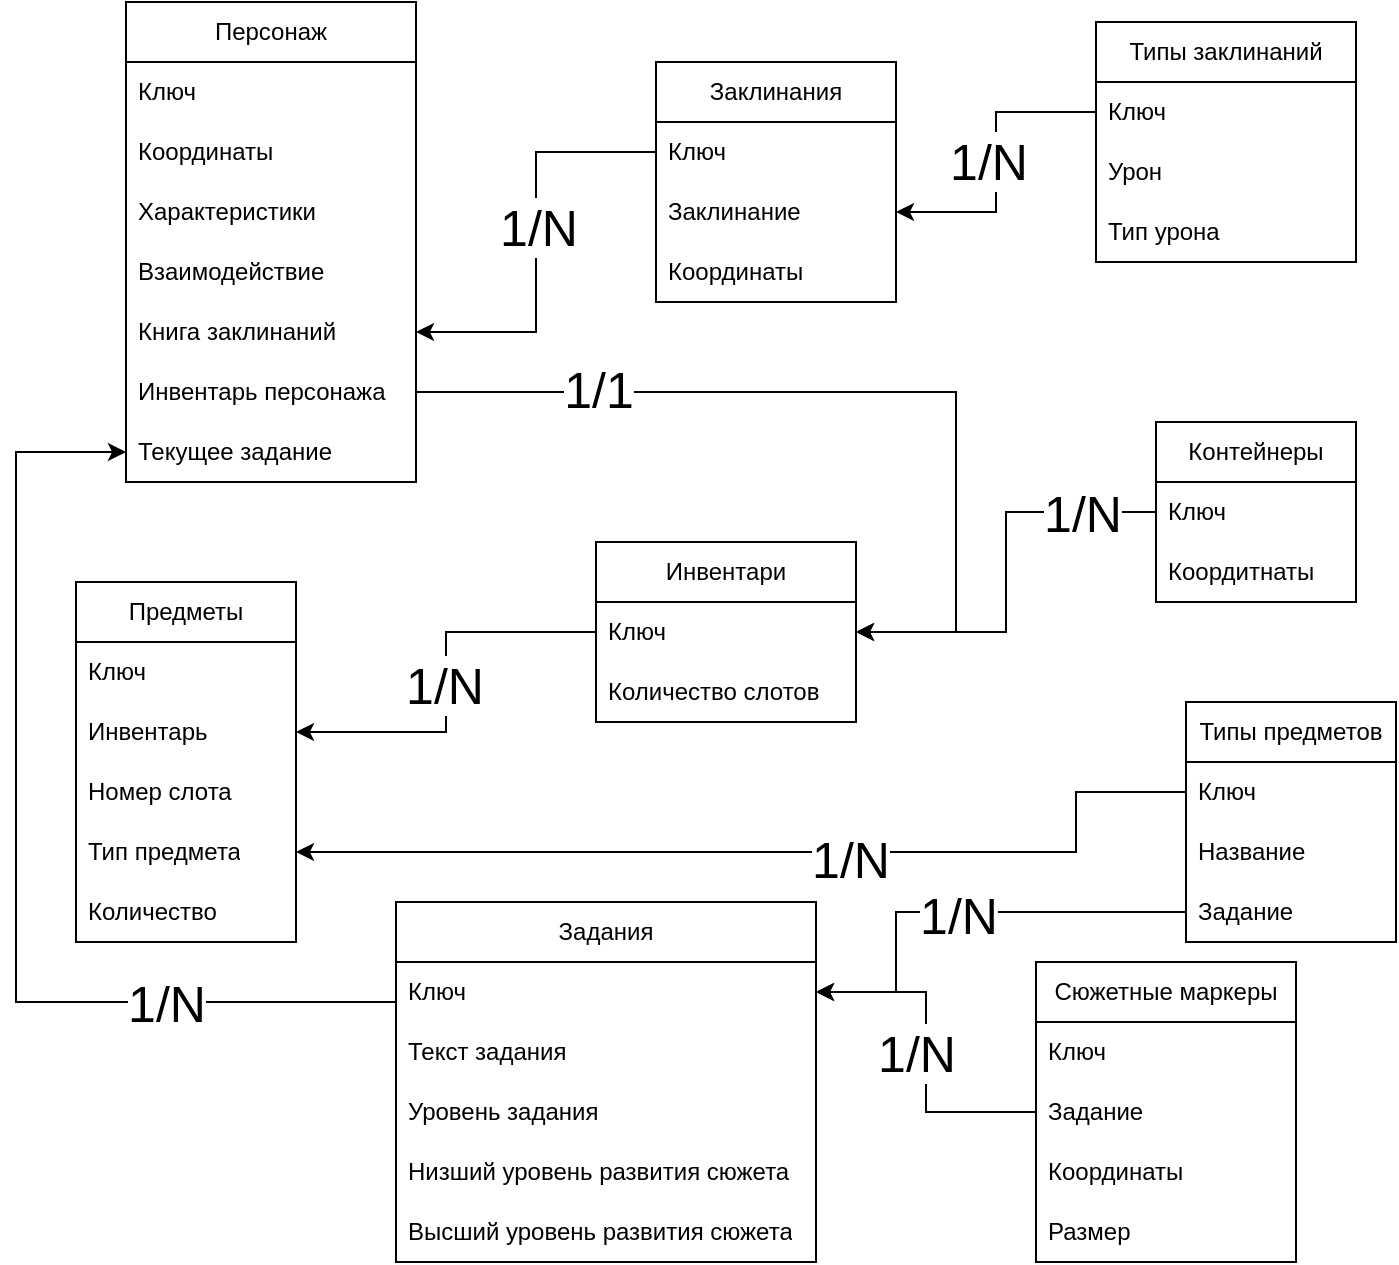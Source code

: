 <mxfile version="22.1.11" type="github">
  <diagram name="Page-1" id="ySlSw5_M_sLU7GGw0Z9M">
    <mxGraphModel dx="1256" dy="724" grid="1" gridSize="10" guides="1" tooltips="1" connect="1" arrows="1" fold="1" page="1" pageScale="1" pageWidth="827" pageHeight="1169" math="0" shadow="0">
      <root>
        <mxCell id="0" />
        <mxCell id="1" parent="0" />
        <mxCell id="CvdY9FGDeXSNJmlMAJMc-1" value="&lt;div&gt;Инвентари&lt;/div&gt;" style="swimlane;fontStyle=0;childLayout=stackLayout;horizontal=1;startSize=30;horizontalStack=0;resizeParent=1;resizeParentMax=0;resizeLast=0;collapsible=1;marginBottom=0;whiteSpace=wrap;html=1;" vertex="1" parent="1">
          <mxGeometry x="350" y="290" width="130" height="90" as="geometry" />
        </mxCell>
        <mxCell id="CvdY9FGDeXSNJmlMAJMc-2" value="&lt;div&gt;Ключ&lt;/div&gt;" style="text;strokeColor=none;fillColor=none;align=left;verticalAlign=middle;spacingLeft=4;spacingRight=4;overflow=hidden;points=[[0,0.5],[1,0.5]];portConstraint=eastwest;rotatable=0;whiteSpace=wrap;html=1;" vertex="1" parent="CvdY9FGDeXSNJmlMAJMc-1">
          <mxGeometry y="30" width="130" height="30" as="geometry" />
        </mxCell>
        <mxCell id="CvdY9FGDeXSNJmlMAJMc-3" value="Количество слотов" style="text;strokeColor=none;fillColor=none;align=left;verticalAlign=middle;spacingLeft=4;spacingRight=4;overflow=hidden;points=[[0,0.5],[1,0.5]];portConstraint=eastwest;rotatable=0;whiteSpace=wrap;html=1;" vertex="1" parent="CvdY9FGDeXSNJmlMAJMc-1">
          <mxGeometry y="60" width="130" height="30" as="geometry" />
        </mxCell>
        <mxCell id="CvdY9FGDeXSNJmlMAJMc-4" value="&lt;div&gt;Персонаж&lt;/div&gt;" style="swimlane;fontStyle=0;childLayout=stackLayout;horizontal=1;startSize=30;horizontalStack=0;resizeParent=1;resizeParentMax=0;resizeLast=0;collapsible=1;marginBottom=0;whiteSpace=wrap;html=1;" vertex="1" parent="1">
          <mxGeometry x="115" y="20" width="145" height="240" as="geometry" />
        </mxCell>
        <mxCell id="CvdY9FGDeXSNJmlMAJMc-5" value="Ключ" style="text;strokeColor=none;fillColor=none;align=left;verticalAlign=middle;spacingLeft=4;spacingRight=4;overflow=hidden;points=[[0,0.5],[1,0.5]];portConstraint=eastwest;rotatable=0;whiteSpace=wrap;html=1;" vertex="1" parent="CvdY9FGDeXSNJmlMAJMc-4">
          <mxGeometry y="30" width="145" height="30" as="geometry" />
        </mxCell>
        <mxCell id="CvdY9FGDeXSNJmlMAJMc-6" value="Координаты" style="text;strokeColor=none;fillColor=none;align=left;verticalAlign=middle;spacingLeft=4;spacingRight=4;overflow=hidden;points=[[0,0.5],[1,0.5]];portConstraint=eastwest;rotatable=0;whiteSpace=wrap;html=1;" vertex="1" parent="CvdY9FGDeXSNJmlMAJMc-4">
          <mxGeometry y="60" width="145" height="30" as="geometry" />
        </mxCell>
        <mxCell id="CvdY9FGDeXSNJmlMAJMc-7" value="Характеристики" style="text;strokeColor=none;fillColor=none;align=left;verticalAlign=middle;spacingLeft=4;spacingRight=4;overflow=hidden;points=[[0,0.5],[1,0.5]];portConstraint=eastwest;rotatable=0;whiteSpace=wrap;html=1;" vertex="1" parent="CvdY9FGDeXSNJmlMAJMc-4">
          <mxGeometry y="90" width="145" height="30" as="geometry" />
        </mxCell>
        <mxCell id="CvdY9FGDeXSNJmlMAJMc-8" value="Взаимодействие" style="text;strokeColor=none;fillColor=none;align=left;verticalAlign=middle;spacingLeft=4;spacingRight=4;overflow=hidden;points=[[0,0.5],[1,0.5]];portConstraint=eastwest;rotatable=0;whiteSpace=wrap;html=1;" vertex="1" parent="CvdY9FGDeXSNJmlMAJMc-4">
          <mxGeometry y="120" width="145" height="30" as="geometry" />
        </mxCell>
        <mxCell id="CvdY9FGDeXSNJmlMAJMc-9" value="Книга заклинаний" style="text;strokeColor=none;fillColor=none;align=left;verticalAlign=middle;spacingLeft=4;spacingRight=4;overflow=hidden;points=[[0,0.5],[1,0.5]];portConstraint=eastwest;rotatable=0;whiteSpace=wrap;html=1;" vertex="1" parent="CvdY9FGDeXSNJmlMAJMc-4">
          <mxGeometry y="150" width="145" height="30" as="geometry" />
        </mxCell>
        <mxCell id="CvdY9FGDeXSNJmlMAJMc-10" value="&lt;div&gt;Инвентарь персонажа&lt;br&gt;&lt;/div&gt;" style="text;strokeColor=none;fillColor=none;align=left;verticalAlign=middle;spacingLeft=4;spacingRight=4;overflow=hidden;points=[[0,0.5],[1,0.5]];portConstraint=eastwest;rotatable=0;whiteSpace=wrap;html=1;" vertex="1" parent="CvdY9FGDeXSNJmlMAJMc-4">
          <mxGeometry y="180" width="145" height="30" as="geometry" />
        </mxCell>
        <mxCell id="CvdY9FGDeXSNJmlMAJMc-11" value="Текущее задание" style="text;strokeColor=none;fillColor=none;align=left;verticalAlign=middle;spacingLeft=4;spacingRight=4;overflow=hidden;points=[[0,0.5],[1,0.5]];portConstraint=eastwest;rotatable=0;whiteSpace=wrap;html=1;" vertex="1" parent="CvdY9FGDeXSNJmlMAJMc-4">
          <mxGeometry y="210" width="145" height="30" as="geometry" />
        </mxCell>
        <mxCell id="CvdY9FGDeXSNJmlMAJMc-12" value="Задания" style="swimlane;fontStyle=0;childLayout=stackLayout;horizontal=1;startSize=30;horizontalStack=0;resizeParent=1;resizeParentMax=0;resizeLast=0;collapsible=1;marginBottom=0;whiteSpace=wrap;html=1;" vertex="1" parent="1">
          <mxGeometry x="250" y="470" width="210" height="180" as="geometry" />
        </mxCell>
        <mxCell id="CvdY9FGDeXSNJmlMAJMc-13" value="Ключ" style="text;strokeColor=none;fillColor=none;align=left;verticalAlign=middle;spacingLeft=4;spacingRight=4;overflow=hidden;points=[[0,0.5],[1,0.5]];portConstraint=eastwest;rotatable=0;whiteSpace=wrap;html=1;" vertex="1" parent="CvdY9FGDeXSNJmlMAJMc-12">
          <mxGeometry y="30" width="210" height="30" as="geometry" />
        </mxCell>
        <mxCell id="CvdY9FGDeXSNJmlMAJMc-14" value="Текст задания" style="text;strokeColor=none;fillColor=none;align=left;verticalAlign=middle;spacingLeft=4;spacingRight=4;overflow=hidden;points=[[0,0.5],[1,0.5]];portConstraint=eastwest;rotatable=0;whiteSpace=wrap;html=1;" vertex="1" parent="CvdY9FGDeXSNJmlMAJMc-12">
          <mxGeometry y="60" width="210" height="30" as="geometry" />
        </mxCell>
        <mxCell id="CvdY9FGDeXSNJmlMAJMc-15" value="Уровень задания" style="text;strokeColor=none;fillColor=none;align=left;verticalAlign=middle;spacingLeft=4;spacingRight=4;overflow=hidden;points=[[0,0.5],[1,0.5]];portConstraint=eastwest;rotatable=0;whiteSpace=wrap;html=1;" vertex="1" parent="CvdY9FGDeXSNJmlMAJMc-12">
          <mxGeometry y="90" width="210" height="30" as="geometry" />
        </mxCell>
        <mxCell id="CvdY9FGDeXSNJmlMAJMc-16" value="Низший уровень развития сюжета" style="text;strokeColor=none;fillColor=none;align=left;verticalAlign=middle;spacingLeft=4;spacingRight=4;overflow=hidden;points=[[0,0.5],[1,0.5]];portConstraint=eastwest;rotatable=0;whiteSpace=wrap;html=1;" vertex="1" parent="CvdY9FGDeXSNJmlMAJMc-12">
          <mxGeometry y="120" width="210" height="30" as="geometry" />
        </mxCell>
        <mxCell id="CvdY9FGDeXSNJmlMAJMc-17" value="Высший уровень развития сюжета" style="text;strokeColor=none;fillColor=none;align=left;verticalAlign=middle;spacingLeft=4;spacingRight=4;overflow=hidden;points=[[0,0.5],[1,0.5]];portConstraint=eastwest;rotatable=0;whiteSpace=wrap;html=1;" vertex="1" parent="CvdY9FGDeXSNJmlMAJMc-12">
          <mxGeometry y="150" width="210" height="30" as="geometry" />
        </mxCell>
        <mxCell id="CvdY9FGDeXSNJmlMAJMc-18" value="Заклинания" style="swimlane;fontStyle=0;childLayout=stackLayout;horizontal=1;startSize=30;horizontalStack=0;resizeParent=1;resizeParentMax=0;resizeLast=0;collapsible=1;marginBottom=0;whiteSpace=wrap;html=1;" vertex="1" parent="1">
          <mxGeometry x="380" y="50" width="120" height="120" as="geometry" />
        </mxCell>
        <mxCell id="CvdY9FGDeXSNJmlMAJMc-19" value="&lt;div&gt;Ключ&lt;/div&gt;" style="text;strokeColor=none;fillColor=none;align=left;verticalAlign=middle;spacingLeft=4;spacingRight=4;overflow=hidden;points=[[0,0.5],[1,0.5]];portConstraint=eastwest;rotatable=0;whiteSpace=wrap;html=1;" vertex="1" parent="CvdY9FGDeXSNJmlMAJMc-18">
          <mxGeometry y="30" width="120" height="30" as="geometry" />
        </mxCell>
        <mxCell id="CvdY9FGDeXSNJmlMAJMc-20" value="Заклинание" style="text;strokeColor=none;fillColor=none;align=left;verticalAlign=middle;spacingLeft=4;spacingRight=4;overflow=hidden;points=[[0,0.5],[1,0.5]];portConstraint=eastwest;rotatable=0;whiteSpace=wrap;html=1;" vertex="1" parent="CvdY9FGDeXSNJmlMAJMc-18">
          <mxGeometry y="60" width="120" height="30" as="geometry" />
        </mxCell>
        <mxCell id="CvdY9FGDeXSNJmlMAJMc-21" value="Координаты" style="text;strokeColor=none;fillColor=none;align=left;verticalAlign=middle;spacingLeft=4;spacingRight=4;overflow=hidden;points=[[0,0.5],[1,0.5]];portConstraint=eastwest;rotatable=0;whiteSpace=wrap;html=1;" vertex="1" parent="CvdY9FGDeXSNJmlMAJMc-18">
          <mxGeometry y="90" width="120" height="30" as="geometry" />
        </mxCell>
        <mxCell id="CvdY9FGDeXSNJmlMAJMc-22" value="Контейнеры" style="swimlane;fontStyle=0;childLayout=stackLayout;horizontal=1;startSize=30;horizontalStack=0;resizeParent=1;resizeParentMax=0;resizeLast=0;collapsible=1;marginBottom=0;whiteSpace=wrap;html=1;" vertex="1" parent="1">
          <mxGeometry x="630" y="230" width="100" height="90" as="geometry" />
        </mxCell>
        <mxCell id="CvdY9FGDeXSNJmlMAJMc-23" value="Ключ" style="text;strokeColor=none;fillColor=none;align=left;verticalAlign=middle;spacingLeft=4;spacingRight=4;overflow=hidden;points=[[0,0.5],[1,0.5]];portConstraint=eastwest;rotatable=0;whiteSpace=wrap;html=1;" vertex="1" parent="CvdY9FGDeXSNJmlMAJMc-22">
          <mxGeometry y="30" width="100" height="30" as="geometry" />
        </mxCell>
        <mxCell id="CvdY9FGDeXSNJmlMAJMc-24" value="Коордитнаты" style="text;strokeColor=none;fillColor=none;align=left;verticalAlign=middle;spacingLeft=4;spacingRight=4;overflow=hidden;points=[[0,0.5],[1,0.5]];portConstraint=eastwest;rotatable=0;whiteSpace=wrap;html=1;" vertex="1" parent="CvdY9FGDeXSNJmlMAJMc-22">
          <mxGeometry y="60" width="100" height="30" as="geometry" />
        </mxCell>
        <mxCell id="CvdY9FGDeXSNJmlMAJMc-25" value="&lt;div&gt;Типы заклинаний&lt;/div&gt;" style="swimlane;fontStyle=0;childLayout=stackLayout;horizontal=1;startSize=30;horizontalStack=0;resizeParent=1;resizeParentMax=0;resizeLast=0;collapsible=1;marginBottom=0;whiteSpace=wrap;html=1;" vertex="1" parent="1">
          <mxGeometry x="600" y="30" width="130" height="120" as="geometry" />
        </mxCell>
        <mxCell id="CvdY9FGDeXSNJmlMAJMc-26" value="&lt;div&gt;Ключ&lt;/div&gt;" style="text;strokeColor=none;fillColor=none;align=left;verticalAlign=middle;spacingLeft=4;spacingRight=4;overflow=hidden;points=[[0,0.5],[1,0.5]];portConstraint=eastwest;rotatable=0;whiteSpace=wrap;html=1;" vertex="1" parent="CvdY9FGDeXSNJmlMAJMc-25">
          <mxGeometry y="30" width="130" height="30" as="geometry" />
        </mxCell>
        <mxCell id="CvdY9FGDeXSNJmlMAJMc-27" value="Урон" style="text;strokeColor=none;fillColor=none;align=left;verticalAlign=middle;spacingLeft=4;spacingRight=4;overflow=hidden;points=[[0,0.5],[1,0.5]];portConstraint=eastwest;rotatable=0;whiteSpace=wrap;html=1;" vertex="1" parent="CvdY9FGDeXSNJmlMAJMc-25">
          <mxGeometry y="60" width="130" height="30" as="geometry" />
        </mxCell>
        <mxCell id="CvdY9FGDeXSNJmlMAJMc-28" value="Тип урона" style="text;strokeColor=none;fillColor=none;align=left;verticalAlign=middle;spacingLeft=4;spacingRight=4;overflow=hidden;points=[[0,0.5],[1,0.5]];portConstraint=eastwest;rotatable=0;whiteSpace=wrap;html=1;" vertex="1" parent="CvdY9FGDeXSNJmlMAJMc-25">
          <mxGeometry y="90" width="130" height="30" as="geometry" />
        </mxCell>
        <mxCell id="CvdY9FGDeXSNJmlMAJMc-29" style="edgeStyle=orthogonalEdgeStyle;rounded=0;orthogonalLoop=1;jettySize=auto;html=1;" edge="1" parent="1" source="CvdY9FGDeXSNJmlMAJMc-26" target="CvdY9FGDeXSNJmlMAJMc-20">
          <mxGeometry relative="1" as="geometry" />
        </mxCell>
        <mxCell id="CvdY9FGDeXSNJmlMAJMc-30" value="&lt;font style=&quot;font-size: 25px;&quot;&gt;1/N&lt;/font&gt;" style="edgeLabel;html=1;align=center;verticalAlign=middle;resizable=0;points=[];" vertex="1" connectable="0" parent="CvdY9FGDeXSNJmlMAJMc-29">
          <mxGeometry x="-0.011" y="-4" relative="1" as="geometry">
            <mxPoint as="offset" />
          </mxGeometry>
        </mxCell>
        <mxCell id="CvdY9FGDeXSNJmlMAJMc-31" style="edgeStyle=orthogonalEdgeStyle;rounded=0;orthogonalLoop=1;jettySize=auto;html=1;" edge="1" parent="1" source="CvdY9FGDeXSNJmlMAJMc-19" target="CvdY9FGDeXSNJmlMAJMc-9">
          <mxGeometry relative="1" as="geometry" />
        </mxCell>
        <mxCell id="CvdY9FGDeXSNJmlMAJMc-32" value="&lt;font style=&quot;font-size: 25px;&quot;&gt;1/N&lt;/font&gt;" style="edgeLabel;html=1;align=center;verticalAlign=middle;resizable=0;points=[];" vertex="1" connectable="0" parent="CvdY9FGDeXSNJmlMAJMc-31">
          <mxGeometry x="-0.076" y="1" relative="1" as="geometry">
            <mxPoint as="offset" />
          </mxGeometry>
        </mxCell>
        <mxCell id="CvdY9FGDeXSNJmlMAJMc-33" value="&lt;div&gt;Типы&lt;span style=&quot;background-color: initial;&quot;&gt;&amp;nbsp;предметов&lt;/span&gt;&lt;/div&gt;" style="swimlane;fontStyle=0;childLayout=stackLayout;horizontal=1;startSize=30;horizontalStack=0;resizeParent=1;resizeParentMax=0;resizeLast=0;collapsible=1;marginBottom=0;whiteSpace=wrap;html=1;" vertex="1" parent="1">
          <mxGeometry x="645" y="370" width="105" height="120" as="geometry" />
        </mxCell>
        <mxCell id="CvdY9FGDeXSNJmlMAJMc-34" value="Ключ" style="text;strokeColor=none;fillColor=none;align=left;verticalAlign=middle;spacingLeft=4;spacingRight=4;overflow=hidden;points=[[0,0.5],[1,0.5]];portConstraint=eastwest;rotatable=0;whiteSpace=wrap;html=1;" vertex="1" parent="CvdY9FGDeXSNJmlMAJMc-33">
          <mxGeometry y="30" width="105" height="30" as="geometry" />
        </mxCell>
        <mxCell id="CvdY9FGDeXSNJmlMAJMc-35" value="Название" style="text;strokeColor=none;fillColor=none;align=left;verticalAlign=middle;spacingLeft=4;spacingRight=4;overflow=hidden;points=[[0,0.5],[1,0.5]];portConstraint=eastwest;rotatable=0;whiteSpace=wrap;html=1;" vertex="1" parent="CvdY9FGDeXSNJmlMAJMc-33">
          <mxGeometry y="60" width="105" height="30" as="geometry" />
        </mxCell>
        <mxCell id="CvdY9FGDeXSNJmlMAJMc-36" value="Задание" style="text;strokeColor=none;fillColor=none;align=left;verticalAlign=middle;spacingLeft=4;spacingRight=4;overflow=hidden;points=[[0,0.5],[1,0.5]];portConstraint=eastwest;rotatable=0;whiteSpace=wrap;html=1;" vertex="1" parent="CvdY9FGDeXSNJmlMAJMc-33">
          <mxGeometry y="90" width="105" height="30" as="geometry" />
        </mxCell>
        <mxCell id="CvdY9FGDeXSNJmlMAJMc-37" value="Предметы" style="swimlane;fontStyle=0;childLayout=stackLayout;horizontal=1;startSize=30;horizontalStack=0;resizeParent=1;resizeParentMax=0;resizeLast=0;collapsible=1;marginBottom=0;whiteSpace=wrap;html=1;" vertex="1" parent="1">
          <mxGeometry x="90" y="310" width="110" height="180" as="geometry" />
        </mxCell>
        <mxCell id="CvdY9FGDeXSNJmlMAJMc-38" value="Ключ" style="text;strokeColor=none;fillColor=none;align=left;verticalAlign=middle;spacingLeft=4;spacingRight=4;overflow=hidden;points=[[0,0.5],[1,0.5]];portConstraint=eastwest;rotatable=0;whiteSpace=wrap;html=1;" vertex="1" parent="CvdY9FGDeXSNJmlMAJMc-37">
          <mxGeometry y="30" width="110" height="30" as="geometry" />
        </mxCell>
        <mxCell id="CvdY9FGDeXSNJmlMAJMc-39" value="Инвентарь" style="text;strokeColor=none;fillColor=none;align=left;verticalAlign=middle;spacingLeft=4;spacingRight=4;overflow=hidden;points=[[0,0.5],[1,0.5]];portConstraint=eastwest;rotatable=0;whiteSpace=wrap;html=1;" vertex="1" parent="CvdY9FGDeXSNJmlMAJMc-37">
          <mxGeometry y="60" width="110" height="30" as="geometry" />
        </mxCell>
        <mxCell id="CvdY9FGDeXSNJmlMAJMc-40" value="Номер слота" style="text;strokeColor=none;fillColor=none;align=left;verticalAlign=middle;spacingLeft=4;spacingRight=4;overflow=hidden;points=[[0,0.5],[1,0.5]];portConstraint=eastwest;rotatable=0;whiteSpace=wrap;html=1;" vertex="1" parent="CvdY9FGDeXSNJmlMAJMc-37">
          <mxGeometry y="90" width="110" height="30" as="geometry" />
        </mxCell>
        <mxCell id="CvdY9FGDeXSNJmlMAJMc-41" value="Тип предмета" style="text;strokeColor=none;fillColor=none;align=left;verticalAlign=middle;spacingLeft=4;spacingRight=4;overflow=hidden;points=[[0,0.5],[1,0.5]];portConstraint=eastwest;rotatable=0;whiteSpace=wrap;html=1;" vertex="1" parent="CvdY9FGDeXSNJmlMAJMc-37">
          <mxGeometry y="120" width="110" height="30" as="geometry" />
        </mxCell>
        <mxCell id="CvdY9FGDeXSNJmlMAJMc-42" value="Количество" style="text;strokeColor=none;fillColor=none;align=left;verticalAlign=middle;spacingLeft=4;spacingRight=4;overflow=hidden;points=[[0,0.5],[1,0.5]];portConstraint=eastwest;rotatable=0;whiteSpace=wrap;html=1;" vertex="1" parent="CvdY9FGDeXSNJmlMAJMc-37">
          <mxGeometry y="150" width="110" height="30" as="geometry" />
        </mxCell>
        <mxCell id="CvdY9FGDeXSNJmlMAJMc-43" style="edgeStyle=orthogonalEdgeStyle;rounded=0;orthogonalLoop=1;jettySize=auto;html=1;entryX=1;entryY=0.5;entryDx=0;entryDy=0;" edge="1" parent="1" source="CvdY9FGDeXSNJmlMAJMc-23" target="CvdY9FGDeXSNJmlMAJMc-2">
          <mxGeometry relative="1" as="geometry" />
        </mxCell>
        <mxCell id="CvdY9FGDeXSNJmlMAJMc-44" value="&lt;font style=&quot;font-size: 25px;&quot;&gt;1/N&lt;/font&gt;" style="edgeLabel;html=1;align=center;verticalAlign=middle;resizable=0;points=[];" vertex="1" connectable="0" parent="CvdY9FGDeXSNJmlMAJMc-43">
          <mxGeometry x="-0.557" y="2" relative="1" as="geometry">
            <mxPoint x="9" y="-2" as="offset" />
          </mxGeometry>
        </mxCell>
        <mxCell id="CvdY9FGDeXSNJmlMAJMc-45" style="edgeStyle=orthogonalEdgeStyle;rounded=0;orthogonalLoop=1;jettySize=auto;html=1;entryX=1;entryY=0.5;entryDx=0;entryDy=0;" edge="1" parent="1" source="CvdY9FGDeXSNJmlMAJMc-10" target="CvdY9FGDeXSNJmlMAJMc-2">
          <mxGeometry relative="1" as="geometry">
            <Array as="points">
              <mxPoint x="530" y="215" />
              <mxPoint x="530" y="335" />
            </Array>
          </mxGeometry>
        </mxCell>
        <mxCell id="CvdY9FGDeXSNJmlMAJMc-46" value="&lt;div&gt;&lt;font style=&quot;font-size: 25px;&quot;&gt;1/1&lt;/font&gt;&lt;/div&gt;" style="edgeLabel;html=1;align=center;verticalAlign=middle;resizable=0;points=[];" vertex="1" connectable="0" parent="CvdY9FGDeXSNJmlMAJMc-45">
          <mxGeometry x="-0.583" y="2" relative="1" as="geometry">
            <mxPoint x="-1" as="offset" />
          </mxGeometry>
        </mxCell>
        <mxCell id="CvdY9FGDeXSNJmlMAJMc-47" style="edgeStyle=orthogonalEdgeStyle;rounded=0;orthogonalLoop=1;jettySize=auto;html=1;entryX=0;entryY=0.5;entryDx=0;entryDy=0;exitX=0;exitY=0.5;exitDx=0;exitDy=0;" edge="1" parent="1" source="CvdY9FGDeXSNJmlMAJMc-13" target="CvdY9FGDeXSNJmlMAJMc-11">
          <mxGeometry relative="1" as="geometry">
            <Array as="points">
              <mxPoint x="250" y="520" />
              <mxPoint x="60" y="520" />
              <mxPoint x="60" y="245" />
            </Array>
          </mxGeometry>
        </mxCell>
        <mxCell id="CvdY9FGDeXSNJmlMAJMc-48" value="&lt;div style=&quot;font-size: 25px;&quot;&gt;&lt;font style=&quot;font-size: 25px;&quot;&gt;1/N&lt;/font&gt;&lt;/div&gt;" style="edgeLabel;html=1;align=center;verticalAlign=middle;resizable=0;points=[];" vertex="1" connectable="0" parent="CvdY9FGDeXSNJmlMAJMc-47">
          <mxGeometry x="-0.91" y="-2" relative="1" as="geometry">
            <mxPoint x="-97" y="2" as="offset" />
          </mxGeometry>
        </mxCell>
        <mxCell id="CvdY9FGDeXSNJmlMAJMc-49" value="Сюжетные маркеры" style="swimlane;fontStyle=0;childLayout=stackLayout;horizontal=1;startSize=30;horizontalStack=0;resizeParent=1;resizeParentMax=0;resizeLast=0;collapsible=1;marginBottom=0;whiteSpace=wrap;html=1;" vertex="1" parent="1">
          <mxGeometry x="570" y="500" width="130" height="150" as="geometry" />
        </mxCell>
        <mxCell id="CvdY9FGDeXSNJmlMAJMc-50" value="Ключ" style="text;strokeColor=none;fillColor=none;align=left;verticalAlign=middle;spacingLeft=4;spacingRight=4;overflow=hidden;points=[[0,0.5],[1,0.5]];portConstraint=eastwest;rotatable=0;whiteSpace=wrap;html=1;" vertex="1" parent="CvdY9FGDeXSNJmlMAJMc-49">
          <mxGeometry y="30" width="130" height="30" as="geometry" />
        </mxCell>
        <mxCell id="CvdY9FGDeXSNJmlMAJMc-51" value="Задание&lt;br&gt;" style="text;strokeColor=none;fillColor=none;align=left;verticalAlign=middle;spacingLeft=4;spacingRight=4;overflow=hidden;points=[[0,0.5],[1,0.5]];portConstraint=eastwest;rotatable=0;whiteSpace=wrap;html=1;" vertex="1" parent="CvdY9FGDeXSNJmlMAJMc-49">
          <mxGeometry y="60" width="130" height="30" as="geometry" />
        </mxCell>
        <mxCell id="CvdY9FGDeXSNJmlMAJMc-52" value="Координаты" style="text;strokeColor=none;fillColor=none;align=left;verticalAlign=middle;spacingLeft=4;spacingRight=4;overflow=hidden;points=[[0,0.5],[1,0.5]];portConstraint=eastwest;rotatable=0;whiteSpace=wrap;html=1;" vertex="1" parent="CvdY9FGDeXSNJmlMAJMc-49">
          <mxGeometry y="90" width="130" height="30" as="geometry" />
        </mxCell>
        <mxCell id="CvdY9FGDeXSNJmlMAJMc-53" value="Размер" style="text;strokeColor=none;fillColor=none;align=left;verticalAlign=middle;spacingLeft=4;spacingRight=4;overflow=hidden;points=[[0,0.5],[1,0.5]];portConstraint=eastwest;rotatable=0;whiteSpace=wrap;html=1;" vertex="1" parent="CvdY9FGDeXSNJmlMAJMc-49">
          <mxGeometry y="120" width="130" height="30" as="geometry" />
        </mxCell>
        <mxCell id="CvdY9FGDeXSNJmlMAJMc-54" style="edgeStyle=orthogonalEdgeStyle;rounded=0;orthogonalLoop=1;jettySize=auto;html=1;entryX=1;entryY=0.5;entryDx=0;entryDy=0;exitX=0;exitY=0.5;exitDx=0;exitDy=0;" edge="1" parent="1" source="CvdY9FGDeXSNJmlMAJMc-36" target="CvdY9FGDeXSNJmlMAJMc-13">
          <mxGeometry relative="1" as="geometry">
            <mxPoint x="550" y="490" as="targetPoint" />
            <Array as="points">
              <mxPoint x="500" y="475" />
              <mxPoint x="500" y="515" />
            </Array>
          </mxGeometry>
        </mxCell>
        <mxCell id="CvdY9FGDeXSNJmlMAJMc-55" value="&lt;font style=&quot;font-size: 25px;&quot;&gt;1/N&lt;/font&gt;" style="edgeLabel;html=1;align=center;verticalAlign=middle;resizable=0;points=[];" vertex="1" connectable="0" parent="CvdY9FGDeXSNJmlMAJMc-54">
          <mxGeometry x="0.347" y="1" relative="1" as="geometry">
            <mxPoint x="30" y="-6" as="offset" />
          </mxGeometry>
        </mxCell>
        <mxCell id="CvdY9FGDeXSNJmlMAJMc-56" style="edgeStyle=orthogonalEdgeStyle;rounded=0;orthogonalLoop=1;jettySize=auto;html=1;entryX=1;entryY=0.5;entryDx=0;entryDy=0;exitX=0;exitY=0.5;exitDx=0;exitDy=0;" edge="1" parent="1" source="CvdY9FGDeXSNJmlMAJMc-51" target="CvdY9FGDeXSNJmlMAJMc-13">
          <mxGeometry relative="1" as="geometry" />
        </mxCell>
        <mxCell id="CvdY9FGDeXSNJmlMAJMc-57" value="&lt;font style=&quot;font-size: 25px;&quot;&gt;1/N&lt;/font&gt;" style="edgeLabel;html=1;align=center;verticalAlign=middle;resizable=0;points=[];" vertex="1" connectable="0" parent="CvdY9FGDeXSNJmlMAJMc-56">
          <mxGeometry x="-0.412" y="1" relative="1" as="geometry">
            <mxPoint x="-10" y="-31" as="offset" />
          </mxGeometry>
        </mxCell>
        <mxCell id="CvdY9FGDeXSNJmlMAJMc-58" style="edgeStyle=orthogonalEdgeStyle;rounded=0;orthogonalLoop=1;jettySize=auto;html=1;exitX=0;exitY=0.5;exitDx=0;exitDy=0;" edge="1" parent="1" source="CvdY9FGDeXSNJmlMAJMc-34" target="CvdY9FGDeXSNJmlMAJMc-41">
          <mxGeometry relative="1" as="geometry">
            <Array as="points">
              <mxPoint x="590" y="415" />
              <mxPoint x="590" y="445" />
            </Array>
          </mxGeometry>
        </mxCell>
        <mxCell id="CvdY9FGDeXSNJmlMAJMc-59" value="&lt;font style=&quot;font-size: 25px;&quot;&gt;1/N&lt;/font&gt;" style="edgeLabel;html=1;align=center;verticalAlign=middle;resizable=0;points=[];" vertex="1" connectable="0" parent="CvdY9FGDeXSNJmlMAJMc-58">
          <mxGeometry x="-0.628" relative="1" as="geometry">
            <mxPoint x="-110" y="3" as="offset" />
          </mxGeometry>
        </mxCell>
        <mxCell id="CvdY9FGDeXSNJmlMAJMc-60" style="edgeStyle=orthogonalEdgeStyle;rounded=0;orthogonalLoop=1;jettySize=auto;html=1;entryX=1;entryY=0.5;entryDx=0;entryDy=0;" edge="1" parent="1" source="CvdY9FGDeXSNJmlMAJMc-2" target="CvdY9FGDeXSNJmlMAJMc-39">
          <mxGeometry relative="1" as="geometry" />
        </mxCell>
        <mxCell id="CvdY9FGDeXSNJmlMAJMc-61" value="&lt;font style=&quot;font-size: 25px;&quot;&gt;1/N&lt;/font&gt;" style="edgeLabel;html=1;align=center;verticalAlign=middle;resizable=0;points=[];" vertex="1" connectable="0" parent="CvdY9FGDeXSNJmlMAJMc-60">
          <mxGeometry x="0.008" y="-1" relative="1" as="geometry">
            <mxPoint as="offset" />
          </mxGeometry>
        </mxCell>
      </root>
    </mxGraphModel>
  </diagram>
</mxfile>
